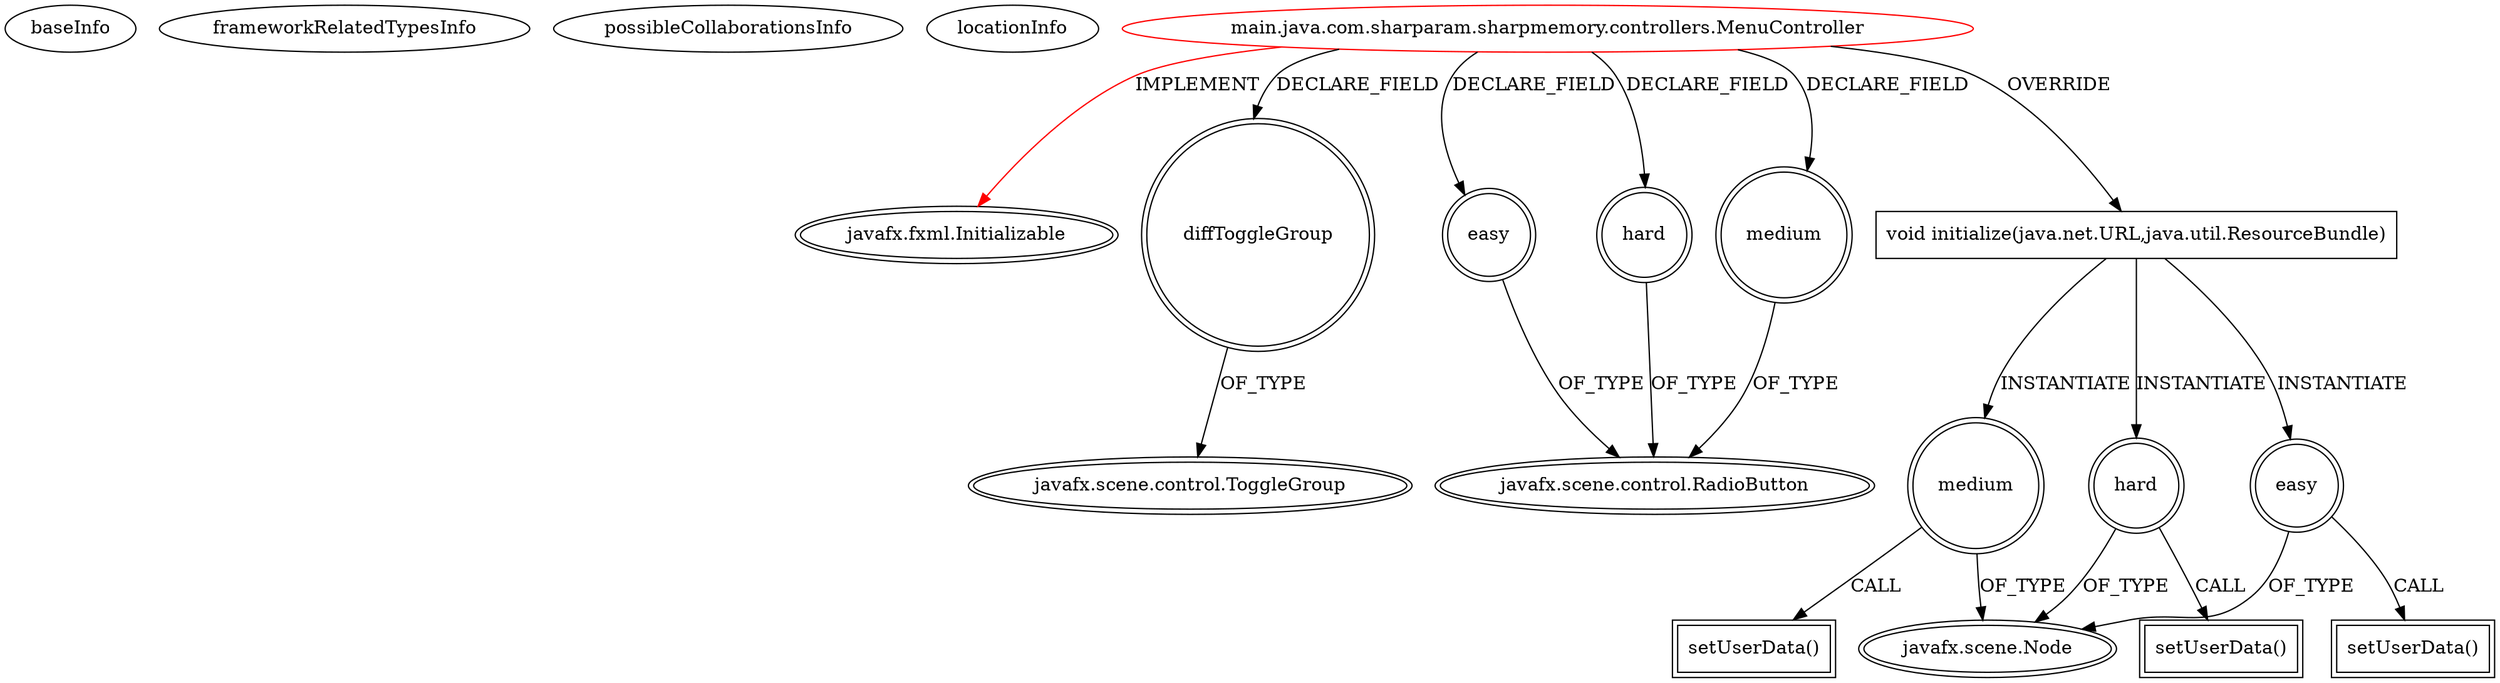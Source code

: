 digraph {
baseInfo[graphId=1218,category="extension_graph",isAnonymous=false,possibleRelation=false]
frameworkRelatedTypesInfo[0="javafx.fxml.Initializable"]
possibleCollaborationsInfo[]
locationInfo[projectName="Sharparam-SharpMemory",filePath="/Sharparam-SharpMemory/SharpMemory-master/src/main/java/com/sharparam/sharpmemory/controllers/MenuController.java",contextSignature="MenuController",graphId="1218"]
0[label="main.java.com.sharparam.sharpmemory.controllers.MenuController",vertexType="ROOT_CLIENT_CLASS_DECLARATION",isFrameworkType=false,color=red]
1[label="javafx.fxml.Initializable",vertexType="FRAMEWORK_INTERFACE_TYPE",isFrameworkType=true,peripheries=2]
2[label="diffToggleGroup",vertexType="FIELD_DECLARATION",isFrameworkType=true,peripheries=2,shape=circle]
3[label="javafx.scene.control.ToggleGroup",vertexType="FRAMEWORK_CLASS_TYPE",isFrameworkType=true,peripheries=2]
4[label="easy",vertexType="FIELD_DECLARATION",isFrameworkType=true,peripheries=2,shape=circle]
5[label="javafx.scene.control.RadioButton",vertexType="FRAMEWORK_CLASS_TYPE",isFrameworkType=true,peripheries=2]
6[label="hard",vertexType="FIELD_DECLARATION",isFrameworkType=true,peripheries=2,shape=circle]
8[label="medium",vertexType="FIELD_DECLARATION",isFrameworkType=true,peripheries=2,shape=circle]
10[label="void initialize(java.net.URL,java.util.ResourceBundle)",vertexType="OVERRIDING_METHOD_DECLARATION",isFrameworkType=false,shape=box]
11[label="easy",vertexType="VARIABLE_EXPRESION",isFrameworkType=true,peripheries=2,shape=circle]
13[label="javafx.scene.Node",vertexType="FRAMEWORK_CLASS_TYPE",isFrameworkType=true,peripheries=2]
12[label="setUserData()",vertexType="INSIDE_CALL",isFrameworkType=true,peripheries=2,shape=box]
14[label="medium",vertexType="VARIABLE_EXPRESION",isFrameworkType=true,peripheries=2,shape=circle]
15[label="setUserData()",vertexType="INSIDE_CALL",isFrameworkType=true,peripheries=2,shape=box]
17[label="hard",vertexType="VARIABLE_EXPRESION",isFrameworkType=true,peripheries=2,shape=circle]
18[label="setUserData()",vertexType="INSIDE_CALL",isFrameworkType=true,peripheries=2,shape=box]
0->1[label="IMPLEMENT",color=red]
0->2[label="DECLARE_FIELD"]
2->3[label="OF_TYPE"]
0->4[label="DECLARE_FIELD"]
4->5[label="OF_TYPE"]
0->6[label="DECLARE_FIELD"]
6->5[label="OF_TYPE"]
0->8[label="DECLARE_FIELD"]
8->5[label="OF_TYPE"]
0->10[label="OVERRIDE"]
10->11[label="INSTANTIATE"]
11->13[label="OF_TYPE"]
11->12[label="CALL"]
10->14[label="INSTANTIATE"]
14->13[label="OF_TYPE"]
14->15[label="CALL"]
10->17[label="INSTANTIATE"]
17->13[label="OF_TYPE"]
17->18[label="CALL"]
}
